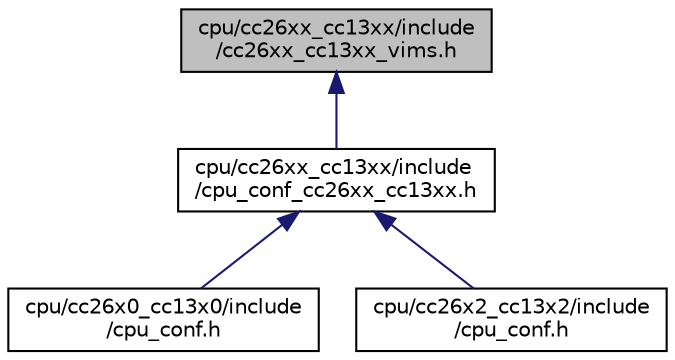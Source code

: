 digraph "cpu/cc26xx_cc13xx/include/cc26xx_cc13xx_vims.h"
{
 // LATEX_PDF_SIZE
  edge [fontname="Helvetica",fontsize="10",labelfontname="Helvetica",labelfontsize="10"];
  node [fontname="Helvetica",fontsize="10",shape=record];
  Node1 [label="cpu/cc26xx_cc13xx/include\l/cc26xx_cc13xx_vims.h",height=0.2,width=0.4,color="black", fillcolor="grey75", style="filled", fontcolor="black",tooltip="CC26xx/CC13xx VIMS register definitions."];
  Node1 -> Node2 [dir="back",color="midnightblue",fontsize="10",style="solid",fontname="Helvetica"];
  Node2 [label="cpu/cc26xx_cc13xx/include\l/cpu_conf_cc26xx_cc13xx.h",height=0.2,width=0.4,color="black", fillcolor="white", style="filled",URL="$cpu__conf__cc26xx__cc13xx_8h.html",tooltip="Implementation specific CPU configuration options."];
  Node2 -> Node3 [dir="back",color="midnightblue",fontsize="10",style="solid",fontname="Helvetica"];
  Node3 [label="cpu/cc26x0_cc13x0/include\l/cpu_conf.h",height=0.2,width=0.4,color="black", fillcolor="white", style="filled",URL="$cc26x0__cc13x0_2include_2cpu__conf_8h.html",tooltip="Implementation specific CPU configuration options."];
  Node2 -> Node4 [dir="back",color="midnightblue",fontsize="10",style="solid",fontname="Helvetica"];
  Node4 [label="cpu/cc26x2_cc13x2/include\l/cpu_conf.h",height=0.2,width=0.4,color="black", fillcolor="white", style="filled",URL="$cc26x2__cc13x2_2include_2cpu__conf_8h.html",tooltip="Implementation specific CPU configuration options."];
}
